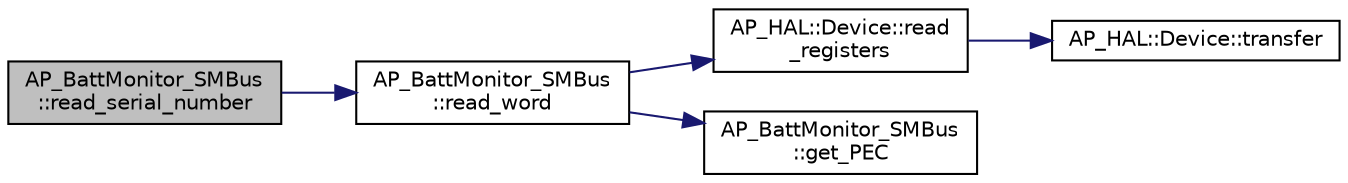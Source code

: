 digraph "AP_BattMonitor_SMBus::read_serial_number"
{
 // INTERACTIVE_SVG=YES
  edge [fontname="Helvetica",fontsize="10",labelfontname="Helvetica",labelfontsize="10"];
  node [fontname="Helvetica",fontsize="10",shape=record];
  rankdir="LR";
  Node1 [label="AP_BattMonitor_SMBus\l::read_serial_number",height=0.2,width=0.4,color="black", fillcolor="grey75", style="filled", fontcolor="black"];
  Node1 -> Node2 [color="midnightblue",fontsize="10",style="solid",fontname="Helvetica"];
  Node2 [label="AP_BattMonitor_SMBus\l::read_word",height=0.2,width=0.4,color="black", fillcolor="white", style="filled",URL="$classAP__BattMonitor__SMBus.html#ad6887a0347f81717f8682c0b86658daa"];
  Node2 -> Node3 [color="midnightblue",fontsize="10",style="solid",fontname="Helvetica"];
  Node3 [label="AP_HAL::Device::read\l_registers",height=0.2,width=0.4,color="black", fillcolor="white", style="filled",URL="$classAP__HAL_1_1Device.html#a66215f964cfb5c7421effdb88a749550"];
  Node3 -> Node4 [color="midnightblue",fontsize="10",style="solid",fontname="Helvetica"];
  Node4 [label="AP_HAL::Device::transfer",height=0.2,width=0.4,color="black", fillcolor="white", style="filled",URL="$classAP__HAL_1_1Device.html#a2af24b5f93b678af718b65a606e538b0"];
  Node2 -> Node5 [color="midnightblue",fontsize="10",style="solid",fontname="Helvetica"];
  Node5 [label="AP_BattMonitor_SMBus\l::get_PEC",height=0.2,width=0.4,color="black", fillcolor="white", style="filled",URL="$classAP__BattMonitor__SMBus.html#ad88fac9cbc1513d8cf15dfde6047c2eb",tooltip="get_PEC - calculate packet error correction code of buffer "];
}
